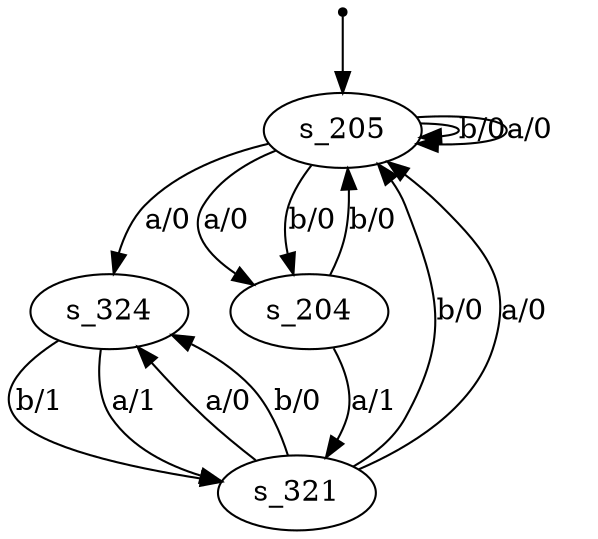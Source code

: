 digraph fsm {
	s_205 [root=true]
	s_324
	s_321
	s_204
	qi [shape = point]
	qi -> s_205
	s_205 -> s_205 [label="b/0"]
	s_205 -> s_324 [label="a/0"]
	s_324 -> s_321 [label="b/1"]
	s_321 -> s_205 [label="b/0"]
	s_205 -> s_205 [label="a/0"]
	s_324 -> s_321 [label="a/1"]
	s_205 -> s_204 [label="a/0"]
	s_204 -> s_321 [label="a/1"]
	s_321 -> s_205 [label="a/0"]
	s_204 -> s_205 [label="b/0"]
	s_205 -> s_204 [label="b/0"]
	s_321 -> s_324 [label="a/0"]
	s_321 -> s_324 [label="b/0"]
}